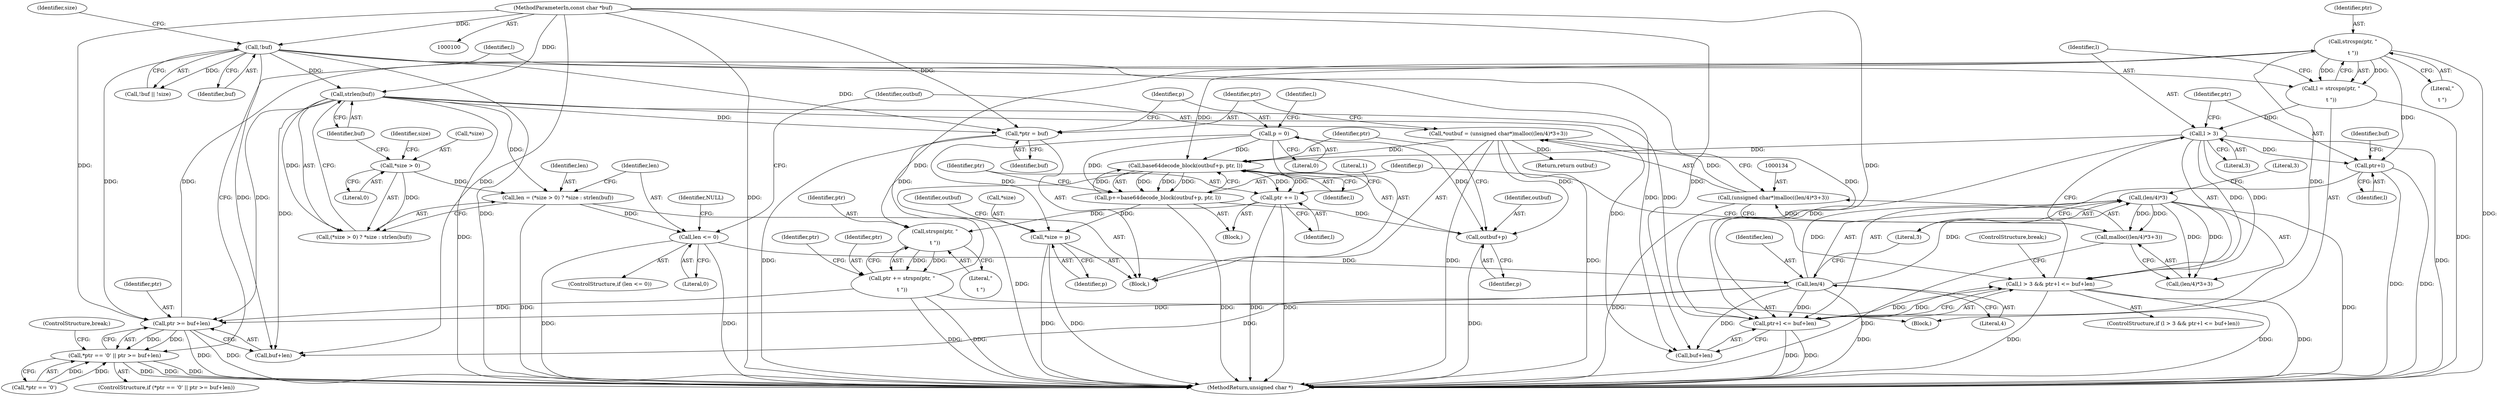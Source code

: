 digraph "1_libplist_3a55ddd3c4c11ce75a86afbefd085d8d397ff957@API" {
"1000177" [label="(Call,strcspn(ptr, \"\r\n\t \"))"];
"1000168" [label="(Call,ptr >= buf+len)"];
"1000157" [label="(Call,ptr += strspn(ptr, \"\r\n\t \"))"];
"1000159" [label="(Call,strspn(ptr, \"\r\n\t \"))"];
"1000144" [label="(Call,*ptr = buf)"];
"1000106" [label="(Call,!buf)"];
"1000101" [label="(MethodParameterIn,const char *buf)"];
"1000122" [label="(Call,strlen(buf))"];
"1000201" [label="(Call,ptr += l)"];
"1000195" [label="(Call,base64decode_block(outbuf+p, ptr, l))"];
"1000131" [label="(Call,*outbuf = (unsigned char*)malloc((len/4)*3+3))"];
"1000133" [label="(Call,(unsigned char*)malloc((len/4)*3+3))"];
"1000135" [label="(Call,malloc((len/4)*3+3))"];
"1000137" [label="(Call,(len/4)*3)"];
"1000138" [label="(Call,len/4)"];
"1000125" [label="(Call,len <= 0)"];
"1000113" [label="(Call,len = (*size > 0) ? *size : strlen(buf))"];
"1000116" [label="(Call,*size > 0)"];
"1000193" [label="(Call,p+=base64decode_block(outbuf+p, ptr, l))"];
"1000148" [label="(Call,p = 0)"];
"1000177" [label="(Call,strcspn(ptr, \"\r\n\t \"))"];
"1000182" [label="(Call,l > 3)"];
"1000175" [label="(Call,l = strcspn(ptr, \"\r\n\t \"))"];
"1000181" [label="(Call,l > 3 && ptr+l <= buf+len)"];
"1000185" [label="(Call,ptr+l <= buf+len)"];
"1000186" [label="(Call,ptr+l)"];
"1000196" [label="(Call,outbuf+p)"];
"1000213" [label="(Call,*size = p)"];
"1000163" [label="(Call,*ptr == '\0' || ptr >= buf+len)"];
"1000135" [label="(Call,malloc((len/4)*3+3))"];
"1000219" [label="(MethodReturn,unsigned char *)"];
"1000150" [label="(Literal,0)"];
"1000163" [label="(Call,*ptr == '\0' || ptr >= buf+len)"];
"1000156" [label="(Block,)"];
"1000116" [label="(Call,*size > 0)"];
"1000161" [label="(Literal,\"\r\n\t \")"];
"1000213" [label="(Call,*size = p)"];
"1000176" [label="(Identifier,l)"];
"1000199" [label="(Identifier,ptr)"];
"1000179" [label="(Literal,\"\r\n\t \")"];
"1000107" [label="(Identifier,buf)"];
"1000192" [label="(Block,)"];
"1000125" [label="(Call,len <= 0)"];
"1000196" [label="(Call,outbuf+p)"];
"1000186" [label="(Call,ptr+l)"];
"1000183" [label="(Identifier,l)"];
"1000101" [label="(MethodParameterIn,const char *buf)"];
"1000123" [label="(Identifier,buf)"];
"1000185" [label="(Call,ptr+l <= buf+len)"];
"1000166" [label="(Identifier,ptr)"];
"1000142" [label="(Literal,3)"];
"1000127" [label="(Literal,0)"];
"1000132" [label="(Identifier,outbuf)"];
"1000177" [label="(Call,strcspn(ptr, \"\r\n\t \"))"];
"1000203" [label="(Identifier,l)"];
"1000148" [label="(Call,p = 0)"];
"1000170" [label="(Call,buf+len)"];
"1000140" [label="(Literal,4)"];
"1000131" [label="(Call,*outbuf = (unsigned char*)malloc((len/4)*3+3))"];
"1000174" [label="(ControlStructure,break;)"];
"1000149" [label="(Identifier,p)"];
"1000164" [label="(Call,*ptr == '\0')"];
"1000184" [label="(Literal,3)"];
"1000190" [label="(Identifier,buf)"];
"1000182" [label="(Call,l > 3)"];
"1000141" [label="(Literal,3)"];
"1000126" [label="(Identifier,len)"];
"1000139" [label="(Identifier,len)"];
"1000207" [label="(Literal,1)"];
"1000117" [label="(Call,*size)"];
"1000160" [label="(Identifier,ptr)"];
"1000217" [label="(Return,return outbuf;)"];
"1000119" [label="(Literal,0)"];
"1000157" [label="(Call,ptr += strspn(ptr, \"\r\n\t \"))"];
"1000138" [label="(Call,len/4)"];
"1000103" [label="(Block,)"];
"1000129" [label="(Identifier,NULL)"];
"1000158" [label="(Identifier,ptr)"];
"1000187" [label="(Identifier,ptr)"];
"1000115" [label="(Call,(*size > 0) ? *size : strlen(buf))"];
"1000201" [label="(Call,ptr += l)"];
"1000122" [label="(Call,strlen(buf))"];
"1000169" [label="(Identifier,ptr)"];
"1000189" [label="(Call,buf+len)"];
"1000109" [label="(Identifier,size)"];
"1000136" [label="(Call,(len/4)*3+3)"];
"1000168" [label="(Call,ptr >= buf+len)"];
"1000188" [label="(Identifier,l)"];
"1000200" [label="(Identifier,l)"];
"1000181" [label="(Call,l > 3 && ptr+l <= buf+len)"];
"1000159" [label="(Call,strspn(ptr, \"\r\n\t \"))"];
"1000206" [label="(ControlStructure,break;)"];
"1000121" [label="(Identifier,size)"];
"1000195" [label="(Call,base64decode_block(outbuf+p, ptr, l))"];
"1000153" [label="(Identifier,l)"];
"1000218" [label="(Identifier,outbuf)"];
"1000180" [label="(ControlStructure,if (l > 3 && ptr+l <= buf+len))"];
"1000144" [label="(Call,*ptr = buf)"];
"1000137" [label="(Call,(len/4)*3)"];
"1000124" [label="(ControlStructure,if (len <= 0))"];
"1000202" [label="(Identifier,ptr)"];
"1000198" [label="(Identifier,p)"];
"1000197" [label="(Identifier,outbuf)"];
"1000146" [label="(Identifier,buf)"];
"1000175" [label="(Call,l = strcspn(ptr, \"\r\n\t \"))"];
"1000162" [label="(ControlStructure,if (*ptr == '\0' || ptr >= buf+len))"];
"1000194" [label="(Identifier,p)"];
"1000214" [label="(Call,*size)"];
"1000216" [label="(Identifier,p)"];
"1000133" [label="(Call,(unsigned char*)malloc((len/4)*3+3))"];
"1000178" [label="(Identifier,ptr)"];
"1000113" [label="(Call,len = (*size > 0) ? *size : strlen(buf))"];
"1000114" [label="(Identifier,len)"];
"1000145" [label="(Identifier,ptr)"];
"1000105" [label="(Call,!buf || !size)"];
"1000193" [label="(Call,p+=base64decode_block(outbuf+p, ptr, l))"];
"1000106" [label="(Call,!buf)"];
"1000177" -> "1000175"  [label="AST: "];
"1000177" -> "1000179"  [label="CFG: "];
"1000178" -> "1000177"  [label="AST: "];
"1000179" -> "1000177"  [label="AST: "];
"1000175" -> "1000177"  [label="CFG: "];
"1000177" -> "1000219"  [label="DDG: "];
"1000177" -> "1000175"  [label="DDG: "];
"1000177" -> "1000175"  [label="DDG: "];
"1000168" -> "1000177"  [label="DDG: "];
"1000157" -> "1000177"  [label="DDG: "];
"1000177" -> "1000185"  [label="DDG: "];
"1000177" -> "1000186"  [label="DDG: "];
"1000177" -> "1000195"  [label="DDG: "];
"1000168" -> "1000163"  [label="AST: "];
"1000168" -> "1000170"  [label="CFG: "];
"1000169" -> "1000168"  [label="AST: "];
"1000170" -> "1000168"  [label="AST: "];
"1000163" -> "1000168"  [label="CFG: "];
"1000168" -> "1000219"  [label="DDG: "];
"1000168" -> "1000219"  [label="DDG: "];
"1000168" -> "1000163"  [label="DDG: "];
"1000168" -> "1000163"  [label="DDG: "];
"1000157" -> "1000168"  [label="DDG: "];
"1000101" -> "1000168"  [label="DDG: "];
"1000106" -> "1000168"  [label="DDG: "];
"1000122" -> "1000168"  [label="DDG: "];
"1000138" -> "1000168"  [label="DDG: "];
"1000157" -> "1000156"  [label="AST: "];
"1000157" -> "1000159"  [label="CFG: "];
"1000158" -> "1000157"  [label="AST: "];
"1000159" -> "1000157"  [label="AST: "];
"1000166" -> "1000157"  [label="CFG: "];
"1000157" -> "1000219"  [label="DDG: "];
"1000157" -> "1000219"  [label="DDG: "];
"1000159" -> "1000157"  [label="DDG: "];
"1000159" -> "1000157"  [label="DDG: "];
"1000159" -> "1000161"  [label="CFG: "];
"1000160" -> "1000159"  [label="AST: "];
"1000161" -> "1000159"  [label="AST: "];
"1000144" -> "1000159"  [label="DDG: "];
"1000201" -> "1000159"  [label="DDG: "];
"1000144" -> "1000103"  [label="AST: "];
"1000144" -> "1000146"  [label="CFG: "];
"1000145" -> "1000144"  [label="AST: "];
"1000146" -> "1000144"  [label="AST: "];
"1000149" -> "1000144"  [label="CFG: "];
"1000144" -> "1000219"  [label="DDG: "];
"1000106" -> "1000144"  [label="DDG: "];
"1000122" -> "1000144"  [label="DDG: "];
"1000101" -> "1000144"  [label="DDG: "];
"1000106" -> "1000105"  [label="AST: "];
"1000106" -> "1000107"  [label="CFG: "];
"1000107" -> "1000106"  [label="AST: "];
"1000109" -> "1000106"  [label="CFG: "];
"1000105" -> "1000106"  [label="CFG: "];
"1000106" -> "1000219"  [label="DDG: "];
"1000106" -> "1000105"  [label="DDG: "];
"1000101" -> "1000106"  [label="DDG: "];
"1000106" -> "1000122"  [label="DDG: "];
"1000106" -> "1000170"  [label="DDG: "];
"1000106" -> "1000185"  [label="DDG: "];
"1000106" -> "1000189"  [label="DDG: "];
"1000101" -> "1000100"  [label="AST: "];
"1000101" -> "1000219"  [label="DDG: "];
"1000101" -> "1000122"  [label="DDG: "];
"1000101" -> "1000170"  [label="DDG: "];
"1000101" -> "1000185"  [label="DDG: "];
"1000101" -> "1000189"  [label="DDG: "];
"1000122" -> "1000115"  [label="AST: "];
"1000122" -> "1000123"  [label="CFG: "];
"1000123" -> "1000122"  [label="AST: "];
"1000115" -> "1000122"  [label="CFG: "];
"1000122" -> "1000219"  [label="DDG: "];
"1000122" -> "1000113"  [label="DDG: "];
"1000122" -> "1000115"  [label="DDG: "];
"1000122" -> "1000170"  [label="DDG: "];
"1000122" -> "1000185"  [label="DDG: "];
"1000122" -> "1000189"  [label="DDG: "];
"1000201" -> "1000192"  [label="AST: "];
"1000201" -> "1000203"  [label="CFG: "];
"1000202" -> "1000201"  [label="AST: "];
"1000203" -> "1000201"  [label="AST: "];
"1000207" -> "1000201"  [label="CFG: "];
"1000201" -> "1000219"  [label="DDG: "];
"1000201" -> "1000219"  [label="DDG: "];
"1000195" -> "1000201"  [label="DDG: "];
"1000195" -> "1000201"  [label="DDG: "];
"1000195" -> "1000193"  [label="AST: "];
"1000195" -> "1000200"  [label="CFG: "];
"1000196" -> "1000195"  [label="AST: "];
"1000199" -> "1000195"  [label="AST: "];
"1000200" -> "1000195"  [label="AST: "];
"1000193" -> "1000195"  [label="CFG: "];
"1000195" -> "1000219"  [label="DDG: "];
"1000195" -> "1000193"  [label="DDG: "];
"1000195" -> "1000193"  [label="DDG: "];
"1000195" -> "1000193"  [label="DDG: "];
"1000131" -> "1000195"  [label="DDG: "];
"1000193" -> "1000195"  [label="DDG: "];
"1000148" -> "1000195"  [label="DDG: "];
"1000182" -> "1000195"  [label="DDG: "];
"1000131" -> "1000103"  [label="AST: "];
"1000131" -> "1000133"  [label="CFG: "];
"1000132" -> "1000131"  [label="AST: "];
"1000133" -> "1000131"  [label="AST: "];
"1000145" -> "1000131"  [label="CFG: "];
"1000131" -> "1000219"  [label="DDG: "];
"1000131" -> "1000219"  [label="DDG: "];
"1000133" -> "1000131"  [label="DDG: "];
"1000131" -> "1000196"  [label="DDG: "];
"1000131" -> "1000217"  [label="DDG: "];
"1000133" -> "1000135"  [label="CFG: "];
"1000134" -> "1000133"  [label="AST: "];
"1000135" -> "1000133"  [label="AST: "];
"1000133" -> "1000219"  [label="DDG: "];
"1000135" -> "1000133"  [label="DDG: "];
"1000135" -> "1000136"  [label="CFG: "];
"1000136" -> "1000135"  [label="AST: "];
"1000135" -> "1000219"  [label="DDG: "];
"1000137" -> "1000135"  [label="DDG: "];
"1000137" -> "1000135"  [label="DDG: "];
"1000137" -> "1000136"  [label="AST: "];
"1000137" -> "1000141"  [label="CFG: "];
"1000138" -> "1000137"  [label="AST: "];
"1000141" -> "1000137"  [label="AST: "];
"1000142" -> "1000137"  [label="CFG: "];
"1000137" -> "1000219"  [label="DDG: "];
"1000137" -> "1000136"  [label="DDG: "];
"1000137" -> "1000136"  [label="DDG: "];
"1000138" -> "1000137"  [label="DDG: "];
"1000138" -> "1000137"  [label="DDG: "];
"1000138" -> "1000140"  [label="CFG: "];
"1000139" -> "1000138"  [label="AST: "];
"1000140" -> "1000138"  [label="AST: "];
"1000141" -> "1000138"  [label="CFG: "];
"1000138" -> "1000219"  [label="DDG: "];
"1000125" -> "1000138"  [label="DDG: "];
"1000138" -> "1000170"  [label="DDG: "];
"1000138" -> "1000185"  [label="DDG: "];
"1000138" -> "1000189"  [label="DDG: "];
"1000125" -> "1000124"  [label="AST: "];
"1000125" -> "1000127"  [label="CFG: "];
"1000126" -> "1000125"  [label="AST: "];
"1000127" -> "1000125"  [label="AST: "];
"1000129" -> "1000125"  [label="CFG: "];
"1000132" -> "1000125"  [label="CFG: "];
"1000125" -> "1000219"  [label="DDG: "];
"1000125" -> "1000219"  [label="DDG: "];
"1000113" -> "1000125"  [label="DDG: "];
"1000113" -> "1000103"  [label="AST: "];
"1000113" -> "1000115"  [label="CFG: "];
"1000114" -> "1000113"  [label="AST: "];
"1000115" -> "1000113"  [label="AST: "];
"1000126" -> "1000113"  [label="CFG: "];
"1000113" -> "1000219"  [label="DDG: "];
"1000116" -> "1000113"  [label="DDG: "];
"1000116" -> "1000115"  [label="AST: "];
"1000116" -> "1000119"  [label="CFG: "];
"1000117" -> "1000116"  [label="AST: "];
"1000119" -> "1000116"  [label="AST: "];
"1000121" -> "1000116"  [label="CFG: "];
"1000123" -> "1000116"  [label="CFG: "];
"1000116" -> "1000115"  [label="DDG: "];
"1000193" -> "1000192"  [label="AST: "];
"1000194" -> "1000193"  [label="AST: "];
"1000202" -> "1000193"  [label="CFG: "];
"1000193" -> "1000219"  [label="DDG: "];
"1000148" -> "1000193"  [label="DDG: "];
"1000193" -> "1000196"  [label="DDG: "];
"1000193" -> "1000213"  [label="DDG: "];
"1000148" -> "1000103"  [label="AST: "];
"1000148" -> "1000150"  [label="CFG: "];
"1000149" -> "1000148"  [label="AST: "];
"1000150" -> "1000148"  [label="AST: "];
"1000153" -> "1000148"  [label="CFG: "];
"1000148" -> "1000196"  [label="DDG: "];
"1000148" -> "1000213"  [label="DDG: "];
"1000182" -> "1000181"  [label="AST: "];
"1000182" -> "1000184"  [label="CFG: "];
"1000183" -> "1000182"  [label="AST: "];
"1000184" -> "1000182"  [label="AST: "];
"1000187" -> "1000182"  [label="CFG: "];
"1000181" -> "1000182"  [label="CFG: "];
"1000182" -> "1000219"  [label="DDG: "];
"1000182" -> "1000181"  [label="DDG: "];
"1000182" -> "1000181"  [label="DDG: "];
"1000175" -> "1000182"  [label="DDG: "];
"1000182" -> "1000185"  [label="DDG: "];
"1000182" -> "1000186"  [label="DDG: "];
"1000175" -> "1000156"  [label="AST: "];
"1000176" -> "1000175"  [label="AST: "];
"1000183" -> "1000175"  [label="CFG: "];
"1000175" -> "1000219"  [label="DDG: "];
"1000181" -> "1000180"  [label="AST: "];
"1000181" -> "1000185"  [label="CFG: "];
"1000185" -> "1000181"  [label="AST: "];
"1000194" -> "1000181"  [label="CFG: "];
"1000206" -> "1000181"  [label="CFG: "];
"1000181" -> "1000219"  [label="DDG: "];
"1000181" -> "1000219"  [label="DDG: "];
"1000181" -> "1000219"  [label="DDG: "];
"1000185" -> "1000181"  [label="DDG: "];
"1000185" -> "1000181"  [label="DDG: "];
"1000185" -> "1000189"  [label="CFG: "];
"1000186" -> "1000185"  [label="AST: "];
"1000189" -> "1000185"  [label="AST: "];
"1000185" -> "1000219"  [label="DDG: "];
"1000185" -> "1000219"  [label="DDG: "];
"1000186" -> "1000188"  [label="CFG: "];
"1000187" -> "1000186"  [label="AST: "];
"1000188" -> "1000186"  [label="AST: "];
"1000190" -> "1000186"  [label="CFG: "];
"1000186" -> "1000219"  [label="DDG: "];
"1000186" -> "1000219"  [label="DDG: "];
"1000196" -> "1000198"  [label="CFG: "];
"1000197" -> "1000196"  [label="AST: "];
"1000198" -> "1000196"  [label="AST: "];
"1000199" -> "1000196"  [label="CFG: "];
"1000196" -> "1000219"  [label="DDG: "];
"1000213" -> "1000103"  [label="AST: "];
"1000213" -> "1000216"  [label="CFG: "];
"1000214" -> "1000213"  [label="AST: "];
"1000216" -> "1000213"  [label="AST: "];
"1000218" -> "1000213"  [label="CFG: "];
"1000213" -> "1000219"  [label="DDG: "];
"1000213" -> "1000219"  [label="DDG: "];
"1000163" -> "1000162"  [label="AST: "];
"1000163" -> "1000164"  [label="CFG: "];
"1000164" -> "1000163"  [label="AST: "];
"1000174" -> "1000163"  [label="CFG: "];
"1000176" -> "1000163"  [label="CFG: "];
"1000163" -> "1000219"  [label="DDG: "];
"1000163" -> "1000219"  [label="DDG: "];
"1000163" -> "1000219"  [label="DDG: "];
"1000164" -> "1000163"  [label="DDG: "];
"1000164" -> "1000163"  [label="DDG: "];
}
